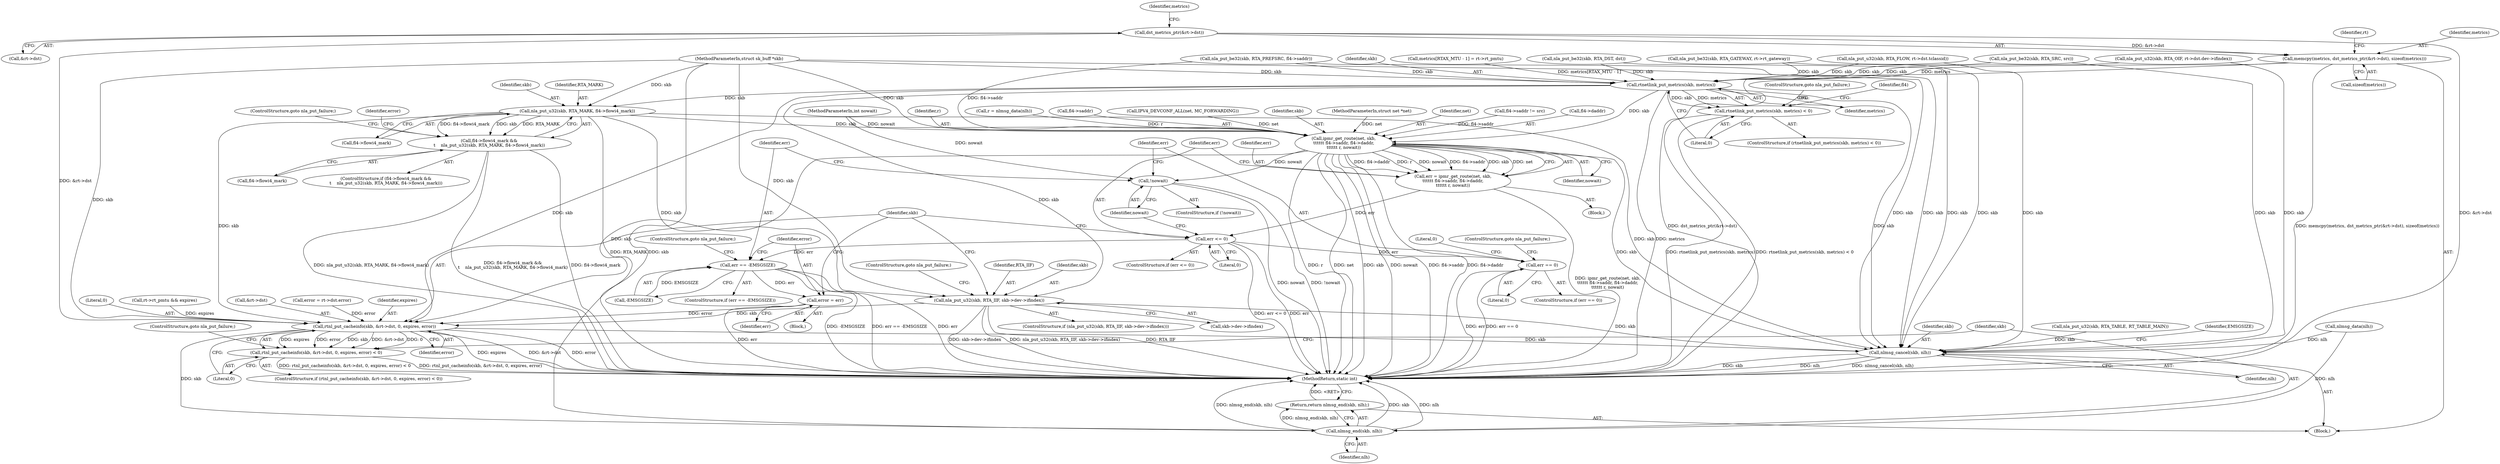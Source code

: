 digraph "0_linux_df4d92549f23e1c037e83323aff58a21b3de7fe0_1@API" {
"1000341" [label="(Call,memcpy(metrics, dst_metrics_ptr(&rt->dst), sizeof(metrics)))"];
"1000343" [label="(Call,dst_metrics_ptr(&rt->dst))"];
"1000367" [label="(Call,rtnetlink_put_metrics(skb, metrics))"];
"1000366" [label="(Call,rtnetlink_put_metrics(skb, metrics) < 0)"];
"1000377" [label="(Call,nla_put_u32(skb, RTA_MARK, fl4->flowi4_mark))"];
"1000373" [label="(Call,fl4->flowi4_mark &&\n\t    nla_put_u32(skb, RTA_MARK, fl4->flowi4_mark))"];
"1000410" [label="(Call,ipmr_get_route(net, skb,\n\t\t\t\t\t\t fl4->saddr, fl4->daddr,\n\t\t\t\t\t\t r, nowait))"];
"1000408" [label="(Call,err = ipmr_get_route(net, skb,\n\t\t\t\t\t\t fl4->saddr, fl4->daddr,\n\t\t\t\t\t\t r, nowait))"];
"1000422" [label="(Call,err <= 0)"];
"1000431" [label="(Call,err == 0)"];
"1000440" [label="(Call,err == -EMSGSIZE)"];
"1000445" [label="(Call,error = err)"];
"1000461" [label="(Call,rtnl_put_cacheinfo(skb, &rt->dst, 0, expires, error))"];
"1000460" [label="(Call,rtnl_put_cacheinfo(skb, &rt->dst, 0, expires, error) < 0)"];
"1000473" [label="(Call,nlmsg_end(skb, nlh))"];
"1000472" [label="(Return,return nlmsg_end(skb, nlh);)"];
"1000477" [label="(Call,nlmsg_cancel(skb, nlh))"];
"1000427" [label="(Call,!nowait)"];
"1000450" [label="(Call,nla_put_u32(skb, RTA_IIF, skb->dev->ifindex))"];
"1000449" [label="(ControlStructure,if (nla_put_u32(skb, RTA_IIF, skb->dev->ifindex)))"];
"1000143" [label="(Call,r = nlmsg_data(nlh))"];
"1000175" [label="(Call,nla_put_u32(skb, RTA_TABLE, RT_TABLE_MAIN))"];
"1000416" [label="(Call,fl4->daddr)"];
"1000441" [label="(Identifier,err)"];
"1000419" [label="(Identifier,r)"];
"1000413" [label="(Call,fl4->saddr)"];
"1000246" [label="(Call,nla_put_be32(skb, RTA_SRC, src))"];
"1000276" [label="(Call,nla_put_u32(skb, RTA_FLOW, rt->dst.tclassid))"];
"1000431" [label="(Call,err == 0)"];
"1000368" [label="(Identifier,skb)"];
"1000374" [label="(Call,fl4->flowi4_mark)"];
"1000483" [label="(MethodReturn,static int)"];
"1000458" [label="(ControlStructure,goto nla_put_failure;)"];
"1000427" [label="(Call,!nowait)"];
"1000473" [label="(Call,nlmsg_end(skb, nlh))"];
"1000372" [label="(ControlStructure,if (fl4->flowi4_mark &&\n\t    nla_put_u32(skb, RTA_MARK, fl4->flowi4_mark)))"];
"1000370" [label="(Literal,0)"];
"1000421" [label="(ControlStructure,if (err <= 0))"];
"1000453" [label="(Call,skb->dev->ifindex)"];
"1000403" [label="(Call,IPV4_DEVCONF_ALL(net, MC_FORWARDING))"];
"1000343" [label="(Call,dst_metrics_ptr(&rt->dst))"];
"1000424" [label="(Literal,0)"];
"1000351" [label="(Call,rt->rt_pmtu && expires)"];
"1000462" [label="(Identifier,skb)"];
"1000482" [label="(Identifier,EMSGSIZE)"];
"1000410" [label="(Call,ipmr_get_route(net, skb,\n\t\t\t\t\t\t fl4->saddr, fl4->daddr,\n\t\t\t\t\t\t r, nowait))"];
"1000442" [label="(Call,-EMSGSIZE)"];
"1000412" [label="(Identifier,skb)"];
"1000444" [label="(ControlStructure,goto nla_put_failure;)"];
"1000379" [label="(Identifier,RTA_MARK)"];
"1000309" [label="(Call,nla_put_be32(skb, RTA_GATEWAY, rt->rt_gateway))"];
"1000420" [label="(Identifier,nowait)"];
"1000430" [label="(ControlStructure,if (err == 0))"];
"1000471" [label="(ControlStructure,goto nla_put_failure;)"];
"1000258" [label="(Call,nla_put_u32(skb, RTA_OIF, rt->dst.dev->ifindex))"];
"1000111" [label="(Block,)"];
"1000463" [label="(Call,&rt->dst)"];
"1000461" [label="(Call,rtnl_put_cacheinfo(skb, &rt->dst, 0, expires, error))"];
"1000385" [label="(Identifier,error)"];
"1000373" [label="(Call,fl4->flowi4_mark &&\n\t    nla_put_u32(skb, RTA_MARK, fl4->flowi4_mark))"];
"1000101" [label="(MethodParameterIn,struct net *net)"];
"1000145" [label="(Call,nlmsg_data(nlh))"];
"1000432" [label="(Identifier,err)"];
"1000423" [label="(Identifier,err)"];
"1000446" [label="(Identifier,error)"];
"1000232" [label="(Call,nla_put_be32(skb, RTA_DST, dst))"];
"1000452" [label="(Identifier,RTA_IIF)"];
"1000460" [label="(Call,rtnl_put_cacheinfo(skb, &rt->dst, 0, expires, error) < 0)"];
"1000109" [label="(MethodParameterIn,int nowait)"];
"1000365" [label="(ControlStructure,if (rtnetlink_put_metrics(skb, metrics) < 0))"];
"1000475" [label="(Identifier,nlh)"];
"1000406" [label="(Block,)"];
"1000384" [label="(Call,error = rt->dst.error)"];
"1000371" [label="(ControlStructure,goto nla_put_failure;)"];
"1000375" [label="(Identifier,fl4)"];
"1000479" [label="(Identifier,nlh)"];
"1000342" [label="(Identifier,metrics)"];
"1000469" [label="(Identifier,error)"];
"1000426" [label="(ControlStructure,if (!nowait))"];
"1000380" [label="(Call,fl4->flowi4_mark)"];
"1000377" [label="(Call,nla_put_u32(skb, RTA_MARK, fl4->flowi4_mark))"];
"1000378" [label="(Identifier,skb)"];
"1000474" [label="(Identifier,skb)"];
"1000411" [label="(Identifier,net)"];
"1000468" [label="(Identifier,expires)"];
"1000436" [label="(ControlStructure,goto nla_put_failure;)"];
"1000433" [label="(Literal,0)"];
"1000438" [label="(Block,)"];
"1000349" [label="(Identifier,metrics)"];
"1000344" [label="(Call,&rt->dst)"];
"1000472" [label="(Return,return nlmsg_end(skb, nlh);)"];
"1000451" [label="(Identifier,skb)"];
"1000467" [label="(Literal,0)"];
"1000445" [label="(Call,error = err)"];
"1000341" [label="(Call,memcpy(metrics, dst_metrics_ptr(&rt->dst), sizeof(metrics)))"];
"1000356" [label="(Call,metrics[RTAX_MTU - 1] = rt->rt_pmtu)"];
"1000383" [label="(ControlStructure,goto nla_put_failure;)"];
"1000408" [label="(Call,err = ipmr_get_route(net, skb,\n\t\t\t\t\t\t fl4->saddr, fl4->daddr,\n\t\t\t\t\t\t r, nowait))"];
"1000450" [label="(Call,nla_put_u32(skb, RTA_IIF, skb->dev->ifindex))"];
"1000105" [label="(MethodParameterIn,struct sk_buff *skb)"];
"1000409" [label="(Identifier,err)"];
"1000353" [label="(Identifier,rt)"];
"1000367" [label="(Call,rtnetlink_put_metrics(skb, metrics))"];
"1000478" [label="(Identifier,skb)"];
"1000428" [label="(Identifier,nowait)"];
"1000440" [label="(Call,err == -EMSGSIZE)"];
"1000447" [label="(Identifier,err)"];
"1000477" [label="(Call,nlmsg_cancel(skb, nlh))"];
"1000369" [label="(Identifier,metrics)"];
"1000470" [label="(Literal,0)"];
"1000435" [label="(Literal,0)"];
"1000297" [label="(Call,nla_put_be32(skb, RTA_PREFSRC, fl4->saddr))"];
"1000348" [label="(Call,sizeof(metrics))"];
"1000290" [label="(Call,fl4->saddr != src)"];
"1000422" [label="(Call,err <= 0)"];
"1000439" [label="(ControlStructure,if (err == -EMSGSIZE))"];
"1000459" [label="(ControlStructure,if (rtnl_put_cacheinfo(skb, &rt->dst, 0, expires, error) < 0))"];
"1000366" [label="(Call,rtnetlink_put_metrics(skb, metrics) < 0)"];
"1000341" -> "1000111"  [label="AST: "];
"1000341" -> "1000348"  [label="CFG: "];
"1000342" -> "1000341"  [label="AST: "];
"1000343" -> "1000341"  [label="AST: "];
"1000348" -> "1000341"  [label="AST: "];
"1000353" -> "1000341"  [label="CFG: "];
"1000341" -> "1000483"  [label="DDG: dst_metrics_ptr(&rt->dst)"];
"1000341" -> "1000483"  [label="DDG: memcpy(metrics, dst_metrics_ptr(&rt->dst), sizeof(metrics))"];
"1000343" -> "1000341"  [label="DDG: &rt->dst"];
"1000341" -> "1000367"  [label="DDG: metrics"];
"1000343" -> "1000344"  [label="CFG: "];
"1000344" -> "1000343"  [label="AST: "];
"1000349" -> "1000343"  [label="CFG: "];
"1000343" -> "1000483"  [label="DDG: &rt->dst"];
"1000343" -> "1000461"  [label="DDG: &rt->dst"];
"1000367" -> "1000366"  [label="AST: "];
"1000367" -> "1000369"  [label="CFG: "];
"1000368" -> "1000367"  [label="AST: "];
"1000369" -> "1000367"  [label="AST: "];
"1000370" -> "1000367"  [label="CFG: "];
"1000367" -> "1000483"  [label="DDG: metrics"];
"1000367" -> "1000366"  [label="DDG: skb"];
"1000367" -> "1000366"  [label="DDG: metrics"];
"1000297" -> "1000367"  [label="DDG: skb"];
"1000232" -> "1000367"  [label="DDG: skb"];
"1000276" -> "1000367"  [label="DDG: skb"];
"1000246" -> "1000367"  [label="DDG: skb"];
"1000258" -> "1000367"  [label="DDG: skb"];
"1000309" -> "1000367"  [label="DDG: skb"];
"1000105" -> "1000367"  [label="DDG: skb"];
"1000356" -> "1000367"  [label="DDG: metrics[RTAX_MTU - 1]"];
"1000367" -> "1000377"  [label="DDG: skb"];
"1000367" -> "1000410"  [label="DDG: skb"];
"1000367" -> "1000450"  [label="DDG: skb"];
"1000367" -> "1000461"  [label="DDG: skb"];
"1000367" -> "1000477"  [label="DDG: skb"];
"1000366" -> "1000365"  [label="AST: "];
"1000366" -> "1000370"  [label="CFG: "];
"1000370" -> "1000366"  [label="AST: "];
"1000371" -> "1000366"  [label="CFG: "];
"1000375" -> "1000366"  [label="CFG: "];
"1000366" -> "1000483"  [label="DDG: rtnetlink_put_metrics(skb, metrics)"];
"1000366" -> "1000483"  [label="DDG: rtnetlink_put_metrics(skb, metrics) < 0"];
"1000377" -> "1000373"  [label="AST: "];
"1000377" -> "1000380"  [label="CFG: "];
"1000378" -> "1000377"  [label="AST: "];
"1000379" -> "1000377"  [label="AST: "];
"1000380" -> "1000377"  [label="AST: "];
"1000373" -> "1000377"  [label="CFG: "];
"1000377" -> "1000483"  [label="DDG: RTA_MARK"];
"1000377" -> "1000373"  [label="DDG: fl4->flowi4_mark"];
"1000377" -> "1000373"  [label="DDG: skb"];
"1000377" -> "1000373"  [label="DDG: RTA_MARK"];
"1000105" -> "1000377"  [label="DDG: skb"];
"1000377" -> "1000410"  [label="DDG: skb"];
"1000377" -> "1000450"  [label="DDG: skb"];
"1000377" -> "1000461"  [label="DDG: skb"];
"1000377" -> "1000477"  [label="DDG: skb"];
"1000373" -> "1000372"  [label="AST: "];
"1000373" -> "1000374"  [label="CFG: "];
"1000374" -> "1000373"  [label="AST: "];
"1000383" -> "1000373"  [label="CFG: "];
"1000385" -> "1000373"  [label="CFG: "];
"1000373" -> "1000483"  [label="DDG: nla_put_u32(skb, RTA_MARK, fl4->flowi4_mark)"];
"1000373" -> "1000483"  [label="DDG: fl4->flowi4_mark &&\n\t    nla_put_u32(skb, RTA_MARK, fl4->flowi4_mark)"];
"1000373" -> "1000483"  [label="DDG: fl4->flowi4_mark"];
"1000410" -> "1000408"  [label="AST: "];
"1000410" -> "1000420"  [label="CFG: "];
"1000411" -> "1000410"  [label="AST: "];
"1000412" -> "1000410"  [label="AST: "];
"1000413" -> "1000410"  [label="AST: "];
"1000416" -> "1000410"  [label="AST: "];
"1000419" -> "1000410"  [label="AST: "];
"1000420" -> "1000410"  [label="AST: "];
"1000408" -> "1000410"  [label="CFG: "];
"1000410" -> "1000483"  [label="DDG: r"];
"1000410" -> "1000483"  [label="DDG: net"];
"1000410" -> "1000483"  [label="DDG: skb"];
"1000410" -> "1000483"  [label="DDG: nowait"];
"1000410" -> "1000483"  [label="DDG: fl4->saddr"];
"1000410" -> "1000483"  [label="DDG: fl4->daddr"];
"1000410" -> "1000408"  [label="DDG: fl4->daddr"];
"1000410" -> "1000408"  [label="DDG: r"];
"1000410" -> "1000408"  [label="DDG: nowait"];
"1000410" -> "1000408"  [label="DDG: fl4->saddr"];
"1000410" -> "1000408"  [label="DDG: skb"];
"1000410" -> "1000408"  [label="DDG: net"];
"1000403" -> "1000410"  [label="DDG: net"];
"1000101" -> "1000410"  [label="DDG: net"];
"1000105" -> "1000410"  [label="DDG: skb"];
"1000290" -> "1000410"  [label="DDG: fl4->saddr"];
"1000297" -> "1000410"  [label="DDG: fl4->saddr"];
"1000143" -> "1000410"  [label="DDG: r"];
"1000109" -> "1000410"  [label="DDG: nowait"];
"1000410" -> "1000427"  [label="DDG: nowait"];
"1000410" -> "1000461"  [label="DDG: skb"];
"1000410" -> "1000477"  [label="DDG: skb"];
"1000408" -> "1000406"  [label="AST: "];
"1000409" -> "1000408"  [label="AST: "];
"1000423" -> "1000408"  [label="CFG: "];
"1000408" -> "1000483"  [label="DDG: ipmr_get_route(net, skb,\n\t\t\t\t\t\t fl4->saddr, fl4->daddr,\n\t\t\t\t\t\t r, nowait)"];
"1000408" -> "1000422"  [label="DDG: err"];
"1000422" -> "1000421"  [label="AST: "];
"1000422" -> "1000424"  [label="CFG: "];
"1000423" -> "1000422"  [label="AST: "];
"1000424" -> "1000422"  [label="AST: "];
"1000428" -> "1000422"  [label="CFG: "];
"1000462" -> "1000422"  [label="CFG: "];
"1000422" -> "1000483"  [label="DDG: err"];
"1000422" -> "1000483"  [label="DDG: err <= 0"];
"1000422" -> "1000431"  [label="DDG: err"];
"1000422" -> "1000440"  [label="DDG: err"];
"1000431" -> "1000430"  [label="AST: "];
"1000431" -> "1000433"  [label="CFG: "];
"1000432" -> "1000431"  [label="AST: "];
"1000433" -> "1000431"  [label="AST: "];
"1000435" -> "1000431"  [label="CFG: "];
"1000436" -> "1000431"  [label="CFG: "];
"1000431" -> "1000483"  [label="DDG: err"];
"1000431" -> "1000483"  [label="DDG: err == 0"];
"1000440" -> "1000439"  [label="AST: "];
"1000440" -> "1000442"  [label="CFG: "];
"1000441" -> "1000440"  [label="AST: "];
"1000442" -> "1000440"  [label="AST: "];
"1000444" -> "1000440"  [label="CFG: "];
"1000446" -> "1000440"  [label="CFG: "];
"1000440" -> "1000483"  [label="DDG: -EMSGSIZE"];
"1000440" -> "1000483"  [label="DDG: err == -EMSGSIZE"];
"1000440" -> "1000483"  [label="DDG: err"];
"1000442" -> "1000440"  [label="DDG: EMSGSIZE"];
"1000440" -> "1000445"  [label="DDG: err"];
"1000445" -> "1000438"  [label="AST: "];
"1000445" -> "1000447"  [label="CFG: "];
"1000446" -> "1000445"  [label="AST: "];
"1000447" -> "1000445"  [label="AST: "];
"1000462" -> "1000445"  [label="CFG: "];
"1000445" -> "1000483"  [label="DDG: err"];
"1000445" -> "1000461"  [label="DDG: error"];
"1000461" -> "1000460"  [label="AST: "];
"1000461" -> "1000469"  [label="CFG: "];
"1000462" -> "1000461"  [label="AST: "];
"1000463" -> "1000461"  [label="AST: "];
"1000467" -> "1000461"  [label="AST: "];
"1000468" -> "1000461"  [label="AST: "];
"1000469" -> "1000461"  [label="AST: "];
"1000470" -> "1000461"  [label="CFG: "];
"1000461" -> "1000483"  [label="DDG: expires"];
"1000461" -> "1000483"  [label="DDG: &rt->dst"];
"1000461" -> "1000483"  [label="DDG: error"];
"1000461" -> "1000460"  [label="DDG: expires"];
"1000461" -> "1000460"  [label="DDG: error"];
"1000461" -> "1000460"  [label="DDG: skb"];
"1000461" -> "1000460"  [label="DDG: &rt->dst"];
"1000461" -> "1000460"  [label="DDG: 0"];
"1000450" -> "1000461"  [label="DDG: skb"];
"1000105" -> "1000461"  [label="DDG: skb"];
"1000351" -> "1000461"  [label="DDG: expires"];
"1000384" -> "1000461"  [label="DDG: error"];
"1000461" -> "1000473"  [label="DDG: skb"];
"1000461" -> "1000477"  [label="DDG: skb"];
"1000460" -> "1000459"  [label="AST: "];
"1000460" -> "1000470"  [label="CFG: "];
"1000470" -> "1000460"  [label="AST: "];
"1000471" -> "1000460"  [label="CFG: "];
"1000474" -> "1000460"  [label="CFG: "];
"1000460" -> "1000483"  [label="DDG: rtnl_put_cacheinfo(skb, &rt->dst, 0, expires, error)"];
"1000460" -> "1000483"  [label="DDG: rtnl_put_cacheinfo(skb, &rt->dst, 0, expires, error) < 0"];
"1000473" -> "1000472"  [label="AST: "];
"1000473" -> "1000475"  [label="CFG: "];
"1000474" -> "1000473"  [label="AST: "];
"1000475" -> "1000473"  [label="AST: "];
"1000472" -> "1000473"  [label="CFG: "];
"1000473" -> "1000483"  [label="DDG: skb"];
"1000473" -> "1000483"  [label="DDG: nlh"];
"1000473" -> "1000483"  [label="DDG: nlmsg_end(skb, nlh)"];
"1000473" -> "1000472"  [label="DDG: nlmsg_end(skb, nlh)"];
"1000105" -> "1000473"  [label="DDG: skb"];
"1000145" -> "1000473"  [label="DDG: nlh"];
"1000472" -> "1000111"  [label="AST: "];
"1000483" -> "1000472"  [label="CFG: "];
"1000472" -> "1000483"  [label="DDG: <RET>"];
"1000477" -> "1000111"  [label="AST: "];
"1000477" -> "1000479"  [label="CFG: "];
"1000478" -> "1000477"  [label="AST: "];
"1000479" -> "1000477"  [label="AST: "];
"1000482" -> "1000477"  [label="CFG: "];
"1000477" -> "1000483"  [label="DDG: nlh"];
"1000477" -> "1000483"  [label="DDG: nlmsg_cancel(skb, nlh)"];
"1000477" -> "1000483"  [label="DDG: skb"];
"1000297" -> "1000477"  [label="DDG: skb"];
"1000232" -> "1000477"  [label="DDG: skb"];
"1000175" -> "1000477"  [label="DDG: skb"];
"1000450" -> "1000477"  [label="DDG: skb"];
"1000246" -> "1000477"  [label="DDG: skb"];
"1000258" -> "1000477"  [label="DDG: skb"];
"1000309" -> "1000477"  [label="DDG: skb"];
"1000276" -> "1000477"  [label="DDG: skb"];
"1000105" -> "1000477"  [label="DDG: skb"];
"1000145" -> "1000477"  [label="DDG: nlh"];
"1000427" -> "1000426"  [label="AST: "];
"1000427" -> "1000428"  [label="CFG: "];
"1000428" -> "1000427"  [label="AST: "];
"1000432" -> "1000427"  [label="CFG: "];
"1000441" -> "1000427"  [label="CFG: "];
"1000427" -> "1000483"  [label="DDG: nowait"];
"1000427" -> "1000483"  [label="DDG: !nowait"];
"1000109" -> "1000427"  [label="DDG: nowait"];
"1000450" -> "1000449"  [label="AST: "];
"1000450" -> "1000453"  [label="CFG: "];
"1000451" -> "1000450"  [label="AST: "];
"1000452" -> "1000450"  [label="AST: "];
"1000453" -> "1000450"  [label="AST: "];
"1000458" -> "1000450"  [label="CFG: "];
"1000462" -> "1000450"  [label="CFG: "];
"1000450" -> "1000483"  [label="DDG: nla_put_u32(skb, RTA_IIF, skb->dev->ifindex)"];
"1000450" -> "1000483"  [label="DDG: RTA_IIF"];
"1000450" -> "1000483"  [label="DDG: skb->dev->ifindex"];
"1000105" -> "1000450"  [label="DDG: skb"];
}
